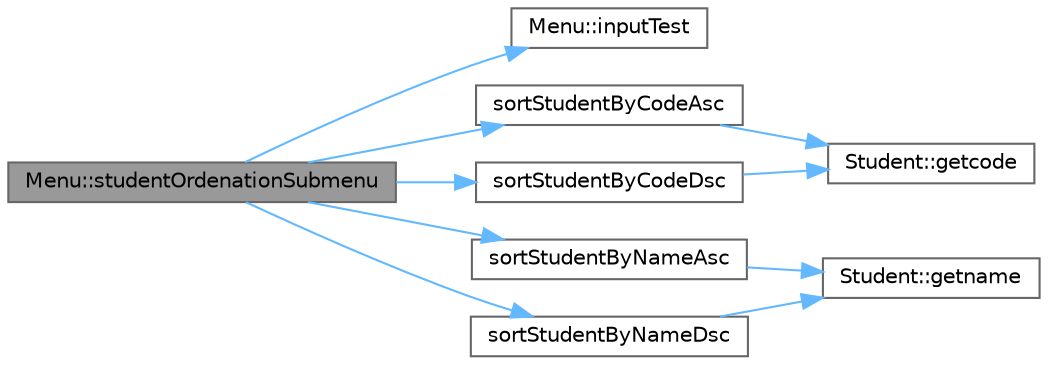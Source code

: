 digraph "Menu::studentOrdenationSubmenu"
{
 // LATEX_PDF_SIZE
  bgcolor="transparent";
  edge [fontname=Helvetica,fontsize=10,labelfontname=Helvetica,labelfontsize=10];
  node [fontname=Helvetica,fontsize=10,shape=box,height=0.2,width=0.4];
  rankdir="LR";
  Node1 [label="Menu::studentOrdenationSubmenu",height=0.2,width=0.4,color="gray40", fillcolor="grey60", style="filled", fontcolor="black",tooltip=" "];
  Node1 -> Node2 [color="steelblue1",style="solid"];
  Node2 [label="Menu::inputTest",height=0.2,width=0.4,color="grey40", fillcolor="white", style="filled",URL="$class_menu.html#a45c46b7c959211a176f7c016c1fedd0d",tooltip="Tests if the."];
  Node1 -> Node3 [color="steelblue1",style="solid"];
  Node3 [label="sortStudentByCodeAsc",height=0.2,width=0.4,color="grey40", fillcolor="white", style="filled",URL="$_sort_form_8cpp.html#a38cb3135720ff9a2c9d08ec6d04e9a3f",tooltip=" "];
  Node3 -> Node4 [color="steelblue1",style="solid"];
  Node4 [label="Student::getcode",height=0.2,width=0.4,color="grey40", fillcolor="white", style="filled",URL="$class_student.html#ae42d9768dc13bd1a3f50b4f410579d71",tooltip=" "];
  Node1 -> Node5 [color="steelblue1",style="solid"];
  Node5 [label="sortStudentByCodeDsc",height=0.2,width=0.4,color="grey40", fillcolor="white", style="filled",URL="$_sort_form_8cpp.html#a3d33904dfb79765d372fec66ad72ab0a",tooltip=" "];
  Node5 -> Node4 [color="steelblue1",style="solid"];
  Node1 -> Node6 [color="steelblue1",style="solid"];
  Node6 [label="sortStudentByNameAsc",height=0.2,width=0.4,color="grey40", fillcolor="white", style="filled",URL="$_sort_form_8cpp.html#a110e0031e0773ad2f8b6ac729d648701",tooltip=" "];
  Node6 -> Node7 [color="steelblue1",style="solid"];
  Node7 [label="Student::getname",height=0.2,width=0.4,color="grey40", fillcolor="white", style="filled",URL="$class_student.html#a7930854c6bddef61a6883b10ed651183",tooltip=" "];
  Node1 -> Node8 [color="steelblue1",style="solid"];
  Node8 [label="sortStudentByNameDsc",height=0.2,width=0.4,color="grey40", fillcolor="white", style="filled",URL="$_sort_form_8cpp.html#ade8e7f66ba0e83112886332070d19bd2",tooltip=" "];
  Node8 -> Node7 [color="steelblue1",style="solid"];
}
